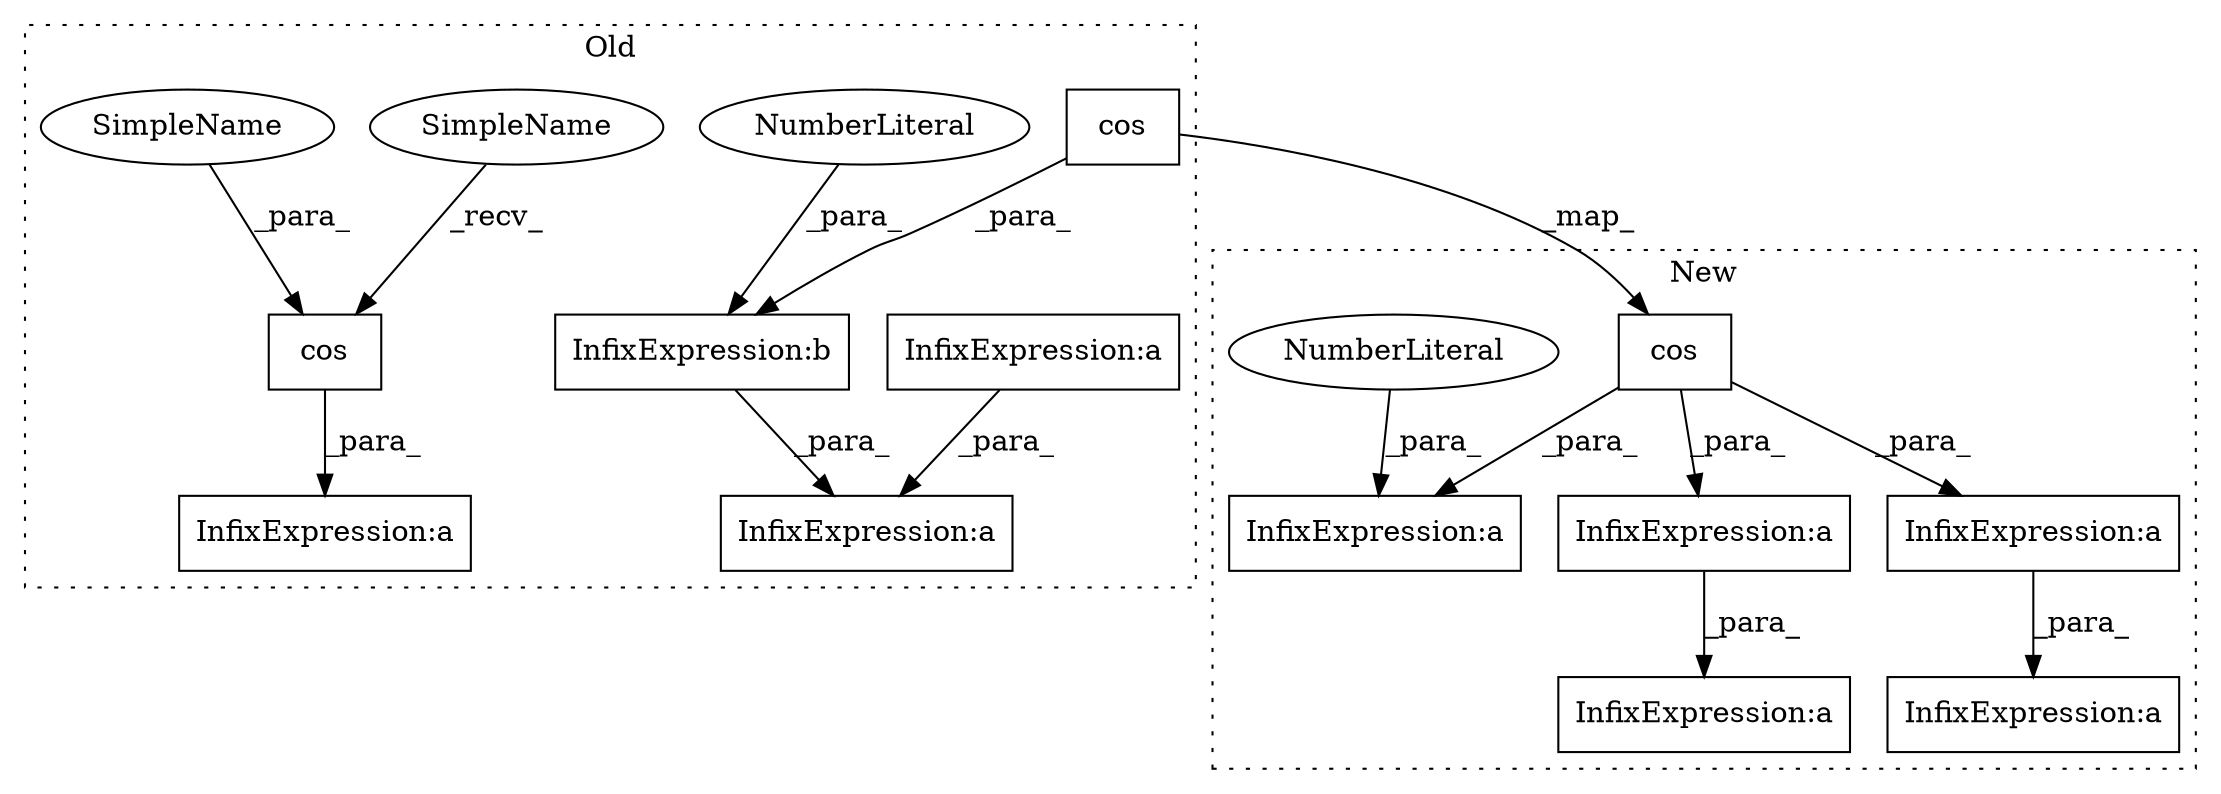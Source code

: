 digraph G {
subgraph cluster0 {
1 [label="cos" a="32" s="1842,1853" l="4,1" shape="box"];
4 [label="InfixExpression:a" a="27" s="1832" l="3" shape="box"];
5 [label="InfixExpression:a" a="27" s="1659" l="3" shape="box"];
8 [label="cos" a="32" s="1726,1737" l="4,1" shape="box"];
9 [label="InfixExpression:a" a="27" s="1717" l="3" shape="box"];
12 [label="InfixExpression:b" a="27" s="1854" l="3" shape="box"];
14 [label="NumberLiteral" a="34" s="1857" l="1" shape="ellipse"];
15 [label="SimpleName" a="42" s="1720" l="5" shape="ellipse"];
16 [label="SimpleName" a="42" s="1730" l="7" shape="ellipse"];
label = "Old";
style="dotted";
}
subgraph cluster1 {
2 [label="cos" a="32" s="1403,1414" l="4,1" shape="box"];
3 [label="InfixExpression:a" a="27" s="1600" l="3" shape="box"];
6 [label="InfixExpression:a" a="27" s="1753" l="3" shape="box"];
7 [label="InfixExpression:a" a="27" s="1676" l="3" shape="box"];
10 [label="InfixExpression:a" a="27" s="1430" l="3" shape="box"];
11 [label="InfixExpression:a" a="27" s="1670" l="3" shape="box"];
13 [label="NumberLiteral" a="34" s="1752" l="1" shape="ellipse"];
label = "New";
style="dotted";
}
1 -> 2 [label="_map_"];
1 -> 12 [label="_para_"];
2 -> 11 [label="_para_"];
2 -> 6 [label="_para_"];
2 -> 10 [label="_para_"];
5 -> 4 [label="_para_"];
8 -> 9 [label="_para_"];
10 -> 3 [label="_para_"];
11 -> 7 [label="_para_"];
12 -> 4 [label="_para_"];
13 -> 6 [label="_para_"];
14 -> 12 [label="_para_"];
15 -> 8 [label="_recv_"];
16 -> 8 [label="_para_"];
}